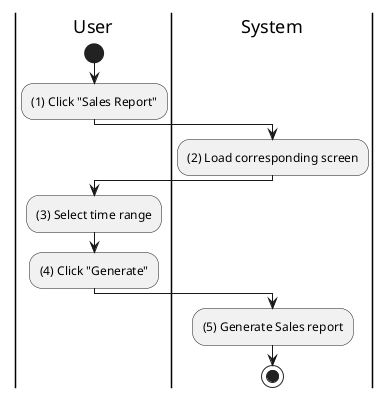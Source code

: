 @startuml sales-generate-report
|u|User
|s|System

|u|
start
:(1) Click "Sales Report";

|s|
:(2) Load corresponding screen;

|u|
:(3) Select time range;
:(4) Click "Generate";

|s|
:(5) Generate Sales report;
stop
@enduml